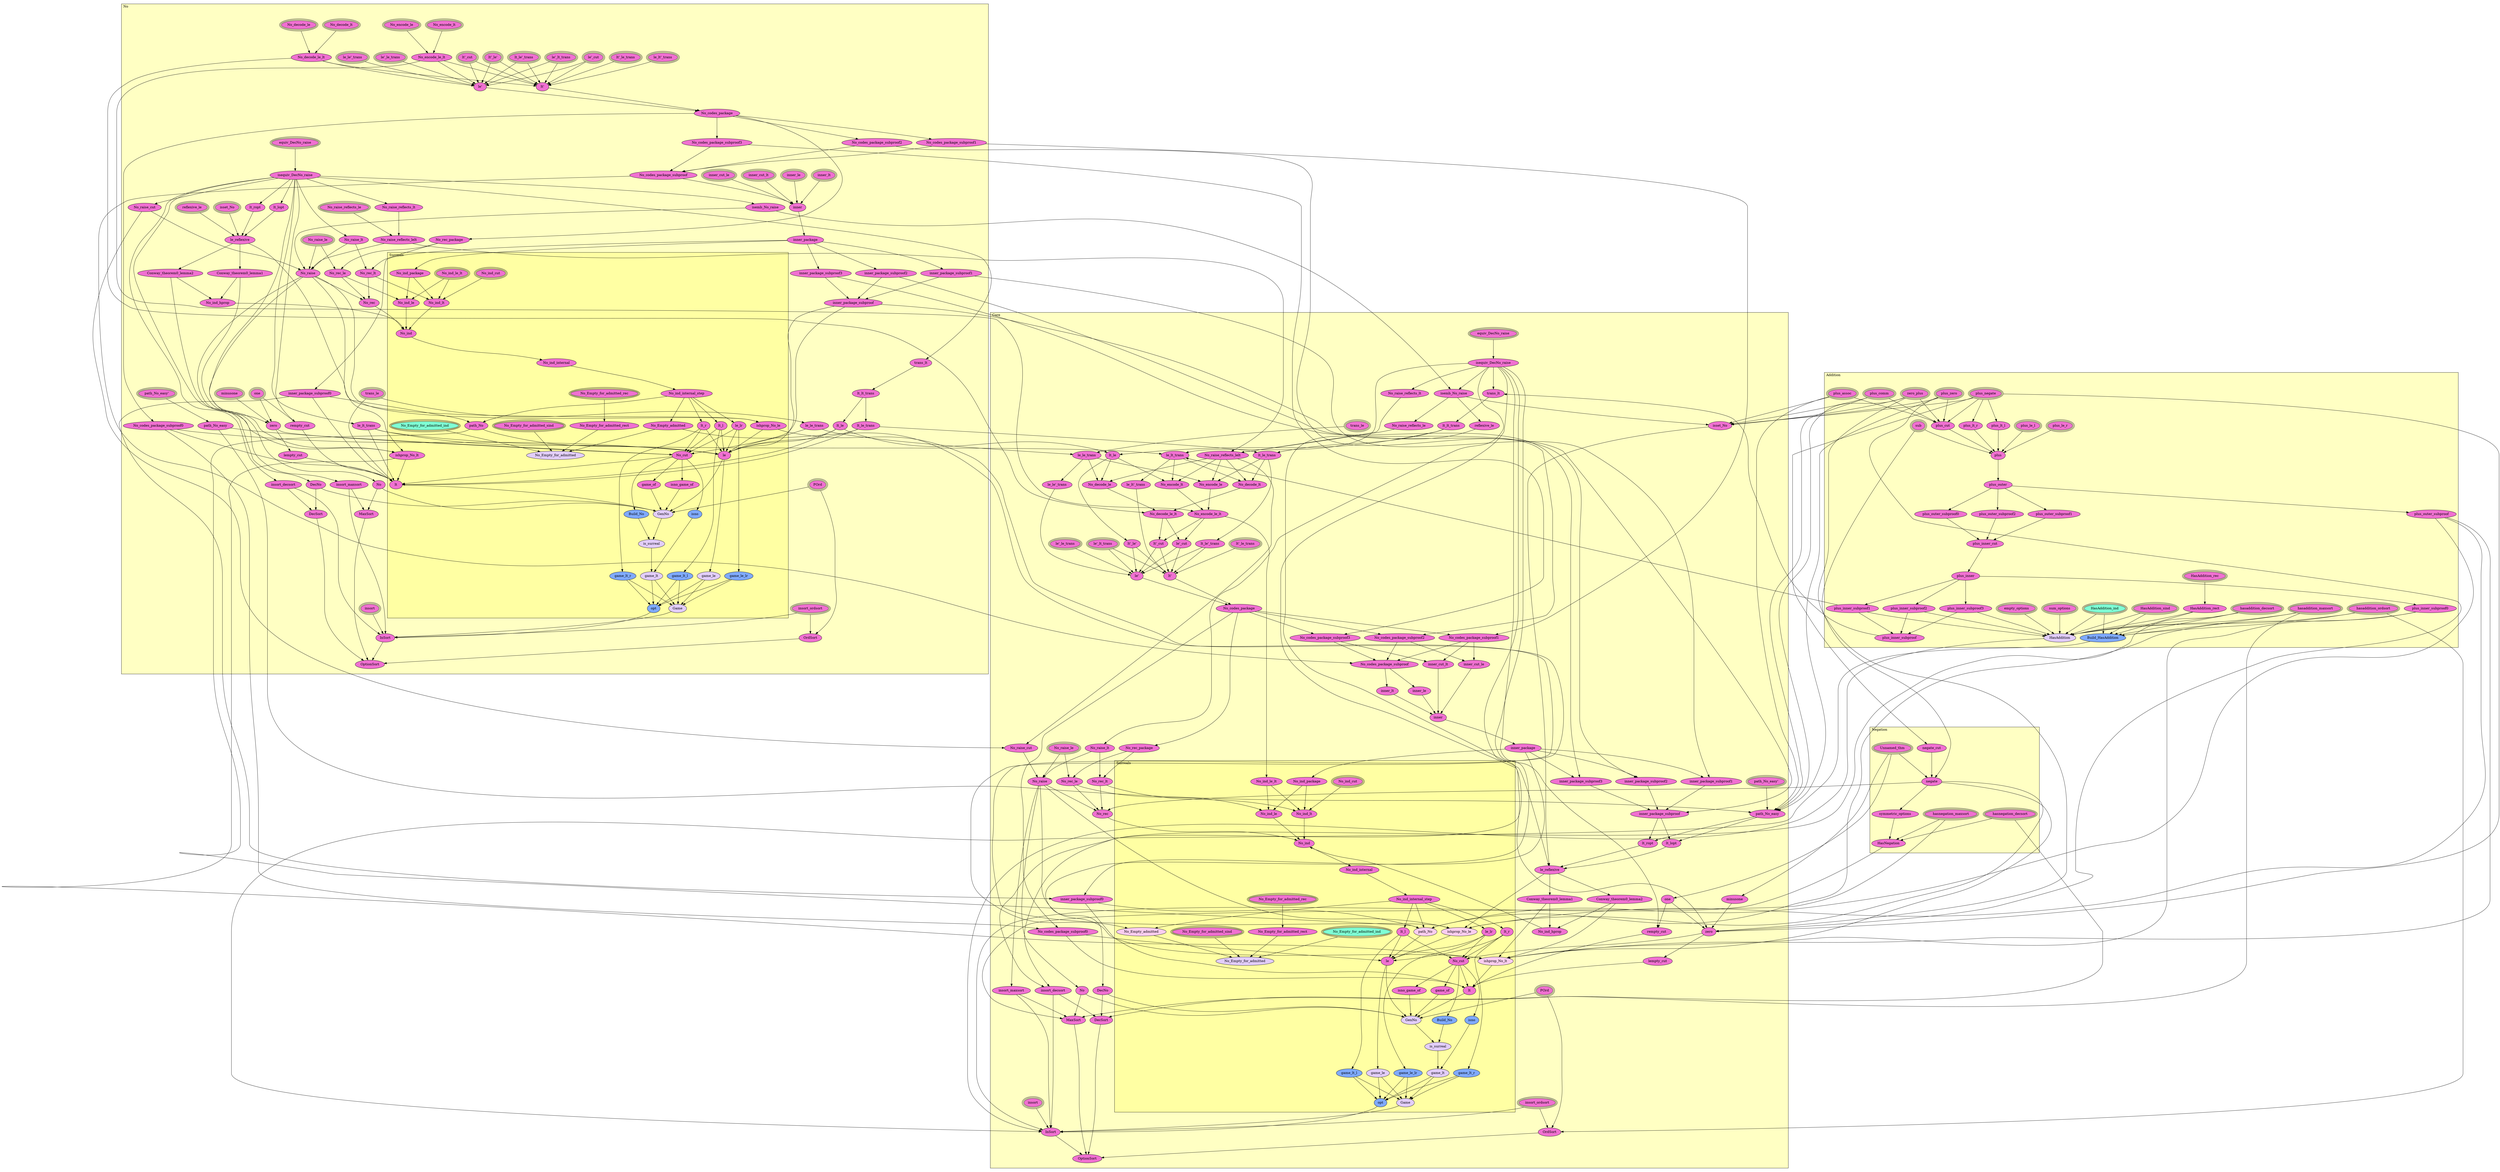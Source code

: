 digraph HoTT_Spaces_No {
  graph [ratio=0.5]
  node [style=filled]
Addition_plus_outer [label="plus_outer", URL=<Addition.html#plus_outer>, fillcolor="#F070D1"] ;
Addition_plus_outer_subproof2 [label="plus_outer_subproof2", URL=<Addition.html#plus_outer_subproof2>, fillcolor="#F070D1"] ;
No_Surreals_No_ind_cut [label="No_ind_cut", URL=<No.html#Surreals.No_ind_cut>, peripheries=3, fillcolor="#F070D1"] ;
Addition_plus_outer_subproof1 [label="plus_outer_subproof1", URL=<Addition.html#plus_outer_subproof1>, fillcolor="#F070D1"] ;
No_Surreals_No_ind_le_lt [label="No_ind_le_lt", URL=<No.html#Surreals.No_ind_le_lt>, peripheries=3, fillcolor="#F070D1"] ;
Addition_plus_outer_subproof0 [label="plus_outer_subproof0", URL=<Addition.html#plus_outer_subproof0>, fillcolor="#F070D1"] ;
No_Surreals_No_ind_package [label="No_ind_package", URL=<No.html#Surreals.No_ind_package>, fillcolor="#F070D1"] ;
Addition_plus_outer_subproof [label="plus_outer_subproof", URL=<Addition.html#plus_outer_subproof>, fillcolor="#F070D1"] ;
No_Surreals_No_ind_lt [label="No_ind_lt", URL=<No.html#Surreals.No_ind_lt>, fillcolor="#F070D1"] ;
Addition_plus_inner_cut [label="plus_inner_cut", URL=<Addition.html#plus_inner_cut>, fillcolor="#F070D1"] ;
No_Surreals_No_ind_le [label="No_ind_le", URL=<No.html#Surreals.No_ind_le>, fillcolor="#F070D1"] ;
Addition_plus_inner [label="plus_inner", URL=<Addition.html#plus_inner>, fillcolor="#F070D1"] ;
No_Surreals_No_ind [label="No_ind", URL=<No.html#Surreals.No_ind>, fillcolor="#F070D1"] ;
Addition_plus_inner_subproof3 [label="plus_inner_subproof3", URL=<Addition.html#plus_inner_subproof3>, fillcolor="#F070D1"] ;
No_Surreals_No_ind_internal [label="No_ind_internal", URL=<No.html#Surreals.No_ind_internal>, fillcolor="#F070D1"] ;
Addition_plus_inner_subproof2 [label="plus_inner_subproof2", URL=<Addition.html#plus_inner_subproof2>, fillcolor="#F070D1"] ;
No_Surreals_No_ind_internal_step [label="No_ind_internal_step", URL=<No.html#Surreals.No_ind_internal_step>, fillcolor="#F070D1"] ;
Addition_plus_inner_subproof1 [label="plus_inner_subproof1", URL=<Addition.html#plus_inner_subproof1>, fillcolor="#F070D1"] ;
No_Surreals_No_Empty_admitted [label="No_Empty_admitted", URL=<No.html#Surreals.No_Empty_admitted>, fillcolor="#F070D1"] ;
Addition_plus_inner_subproof0 [label="plus_inner_subproof0", URL=<Addition.html#plus_inner_subproof0>, fillcolor="#F070D1"] ;
No_Surreals_No_Empty_for_admitted_sind [label="No_Empty_for_admitted_sind", URL=<No.html#Surreals.No_Empty_for_admitted_sind>, peripheries=3, fillcolor="#F070D1"] ;
Addition_plus_inner_subproof [label="plus_inner_subproof", URL=<Addition.html#plus_inner_subproof>, fillcolor="#F070D1"] ;
No_Surreals_No_Empty_for_admitted_rec [label="No_Empty_for_admitted_rec", URL=<No.html#Surreals.No_Empty_for_admitted_rec>, peripheries=3, fillcolor="#F070D1"] ;
Addition_hasaddition_decsort [label="hasaddition_decsort", URL=<Addition.html#hasaddition_decsort>, peripheries=3, fillcolor="#F070D1"] ;
No_Surreals_No_Empty_for_admitted_ind [label="No_Empty_for_admitted_ind", URL=<No.html#Surreals.No_Empty_for_admitted_ind>, peripheries=3, fillcolor="#7FFFD4"] ;
Addition_hasaddition_ordsort [label="hasaddition_ordsort", URL=<Addition.html#hasaddition_ordsort>, peripheries=3, fillcolor="#F070D1"] ;
No_Surreals_No_Empty_for_admitted_rect [label="No_Empty_for_admitted_rect", URL=<No.html#Surreals.No_Empty_for_admitted_rect>, fillcolor="#F070D1"] ;
No_Surreals_No_Empty_for_admitted [label="No_Empty_for_admitted", URL=<No.html#Surreals.No_Empty_for_admitted>, fillcolor="#E2CDFA"] ;
Addition_hasaddition_maxsort [label="hasaddition_maxsort", URL=<Addition.html#hasaddition_maxsort>, peripheries=3, fillcolor="#F070D1"] ;
Addition_sum_options [label="sum_options", URL=<Addition.html#sum_options>, peripheries=3, fillcolor="#F070D1"] ;
No_Surreals_ishprop_No_lt [label="ishprop_No_lt", URL=<No.html#Surreals.ishprop_No_lt>, fillcolor="#F070D1"] ;
No_Surreals_ishprop_No_le [label="ishprop_No_le", URL=<No.html#Surreals.ishprop_No_le>, fillcolor="#F070D1"] ;
Addition_empty_options [label="empty_options", URL=<Addition.html#empty_options>, peripheries=3, fillcolor="#F070D1"] ;
No_Surreals_lt_r [label="lt_r", URL=<No.html#Surreals.lt_r>, fillcolor="#F070D1"] ;
Addition_HasAddition_sind [label="HasAddition_sind", URL=<Addition.html#HasAddition_sind>, peripheries=3, fillcolor="#F070D1"] ;
No_Surreals_lt_l [label="lt_l", URL=<No.html#Surreals.lt_l>, fillcolor="#F070D1"] ;
Addition_HasAddition_rec [label="HasAddition_rec", URL=<Addition.html#HasAddition_rec>, peripheries=3, fillcolor="#F070D1"] ;
No_Surreals_le_lr [label="le_lr", URL=<No.html#Surreals.le_lr>, fillcolor="#F070D1"] ;
Addition_HasAddition_ind [label="HasAddition_ind", URL=<Addition.html#HasAddition_ind>, peripheries=3, fillcolor="#7FFFD4"] ;
No_Surreals_path_No [label="path_No", URL=<No.html#Surreals.path_No>, fillcolor="#F070D1"] ;
Addition_HasAddition_rect [label="HasAddition_rect", URL=<Addition.html#HasAddition_rect>, fillcolor="#F070D1"] ;
Addition_Build_HasAddition [label="Build_HasAddition", URL=<Addition.html#Build_HasAddition>, fillcolor="#7FAAFF"] ;
No_Surreals_No_cut [label="No_cut", URL=<No.html#Surreals.No_cut>, fillcolor="#F070D1"] ;
Addition_HasAddition [label="HasAddition", URL=<Addition.html#HasAddition>, fillcolor="#E2CDFA"] ;
No_Surreals_le [label="le", URL=<No.html#Surreals.le>, fillcolor="#F070D1"] ;
No_Surreals_lt [label="lt", URL=<No.html#Surreals.lt>, fillcolor="#F070D1"] ;
No_Surreals_isno_game_of [label="isno_game_of", URL=<No.html#Surreals.isno_game_of>, fillcolor="#F070D1"] ;
No_Surreals_game_of [label="game_of", URL=<No.html#Surreals.game_of>, fillcolor="#F070D1"] ;
No_Surreals_Build_No [label="Build_No", URL=<No.html#Surreals.Build_No>, fillcolor="#7FAAFF"] ;
No_Surreals_GenNo [label="GenNo", URL=<No.html#Surreals.GenNo>, fillcolor="#E2CDFA"] ;
No_Surreals_isno [label="isno", URL=<No.html#Surreals.isno>, fillcolor="#7FAAFF"] ;
No_Surreals_is_surreal [label="is_surreal", URL=<No.html#Surreals.is_surreal>, fillcolor="#E2CDFA"] ;
No_Surreals_game_lt_r [label="game_lt_r", URL=<No.html#Surreals.game_lt_r>, fillcolor="#7FAAFF"] ;
No_Surreals_game_lt_l [label="game_lt_l", URL=<No.html#Surreals.game_lt_l>, fillcolor="#7FAAFF"] ;
No_Surreals_game_lt [label="game_lt", URL=<No.html#Surreals.game_lt>, fillcolor="#E2CDFA"] ;
No_Surreals_game_le_lr [label="game_le_lr", URL=<No.html#Surreals.game_le_lr>, fillcolor="#7FAAFF"] ;
No_Surreals_game_le [label="game_le", URL=<No.html#Surreals.game_le>, fillcolor="#E2CDFA"] ;
No_Surreals_opt [label="opt", URL=<No.html#Surreals.opt>, fillcolor="#7FAAFF"] ;
No_Surreals_Game [label="Game", URL=<No.html#Surreals.Game>, fillcolor="#E2CDFA"] ;
Core_Surreals_No_ind_cut [label="No_ind_cut", URL=<Core.html#Surreals.No_ind_cut>, peripheries=3, fillcolor="#F070D1"] ;
Core_Surreals_No_ind_le_lt [label="No_ind_le_lt", URL=<Core.html#Surreals.No_ind_le_lt>, fillcolor="#F070D1"] ;
Core_Surreals_No_ind_package [label="No_ind_package", URL=<Core.html#Surreals.No_ind_package>, fillcolor="#F070D1"] ;
Core_Surreals_No_ind_lt [label="No_ind_lt", URL=<Core.html#Surreals.No_ind_lt>, fillcolor="#F070D1"] ;
Core_Surreals_No_ind_le [label="No_ind_le", URL=<Core.html#Surreals.No_ind_le>, fillcolor="#F070D1"] ;
Core_Surreals_No_ind [label="No_ind", URL=<Core.html#Surreals.No_ind>, fillcolor="#F070D1"] ;
Core_Surreals_No_ind_internal [label="No_ind_internal", URL=<Core.html#Surreals.No_ind_internal>, fillcolor="#F070D1"] ;
Core_Surreals_No_ind_internal_step [label="No_ind_internal_step", URL=<Core.html#Surreals.No_ind_internal_step>, fillcolor="#F070D1"] ;
Core_Surreals_No_Empty_admitted [label="No_Empty_admitted", URL=<Core.html#Surreals.No_Empty_admitted>, fillcolor="#FACDEF"] ;
Core_Surreals_No_Empty_for_admitted_sind [label="No_Empty_for_admitted_sind", URL=<Core.html#Surreals.No_Empty_for_admitted_sind>, peripheries=3, fillcolor="#F070D1"] ;
Core_Surreals_No_Empty_for_admitted_rec [label="No_Empty_for_admitted_rec", URL=<Core.html#Surreals.No_Empty_for_admitted_rec>, peripheries=3, fillcolor="#F070D1"] ;
Core_Surreals_No_Empty_for_admitted_ind [label="No_Empty_for_admitted_ind", URL=<Core.html#Surreals.No_Empty_for_admitted_ind>, peripheries=3, fillcolor="#7FFFD4"] ;
Core_Surreals_No_Empty_for_admitted_rect [label="No_Empty_for_admitted_rect", URL=<Core.html#Surreals.No_Empty_for_admitted_rect>, fillcolor="#F070D1"] ;
Core_Surreals_No_Empty_for_admitted [label="No_Empty_for_admitted", URL=<Core.html#Surreals.No_Empty_for_admitted>, fillcolor="#E2CDFA"] ;
Core_Surreals_ishprop_No_lt [label="ishprop_No_lt", URL=<Core.html#Surreals.ishprop_No_lt>, fillcolor="#FACDEF"] ;
Core_Surreals_ishprop_No_le [label="ishprop_No_le", URL=<Core.html#Surreals.ishprop_No_le>, fillcolor="#FACDEF"] ;
Core_Surreals_lt_r [label="lt_r", URL=<Core.html#Surreals.lt_r>, fillcolor="#F070D1"] ;
Core_Surreals_lt_l [label="lt_l", URL=<Core.html#Surreals.lt_l>, fillcolor="#F070D1"] ;
Core_Surreals_le_lr [label="le_lr", URL=<Core.html#Surreals.le_lr>, fillcolor="#F070D1"] ;
Core_Surreals_path_No [label="path_No", URL=<Core.html#Surreals.path_No>, fillcolor="#FACDEF"] ;
Core_Surreals_No_cut [label="No_cut", URL=<Core.html#Surreals.No_cut>, fillcolor="#F070D1"] ;
Core_Surreals_le [label="le", URL=<Core.html#Surreals.le>, fillcolor="#F070D1"] ;
Core_Surreals_lt [label="lt", URL=<Core.html#Surreals.lt>, fillcolor="#F070D1"] ;
Core_Surreals_isno_game_of [label="isno_game_of", URL=<Core.html#Surreals.isno_game_of>, fillcolor="#F070D1"] ;
Core_Surreals_game_of [label="game_of", URL=<Core.html#Surreals.game_of>, fillcolor="#F070D1"] ;
Core_Surreals_Build_No [label="Build_No", URL=<Core.html#Surreals.Build_No>, fillcolor="#7FAAFF"] ;
Core_Surreals_GenNo [label="GenNo", URL=<Core.html#Surreals.GenNo>, fillcolor="#E2CDFA"] ;
Core_Surreals_isno [label="isno", URL=<Core.html#Surreals.isno>, fillcolor="#7FAAFF"] ;
Core_Surreals_is_surreal [label="is_surreal", URL=<Core.html#Surreals.is_surreal>, fillcolor="#E2CDFA"] ;
Core_Surreals_game_lt_r [label="game_lt_r", URL=<Core.html#Surreals.game_lt_r>, fillcolor="#7FAAFF"] ;
Core_Surreals_game_lt_l [label="game_lt_l", URL=<Core.html#Surreals.game_lt_l>, fillcolor="#7FAAFF"] ;
Core_Surreals_game_lt [label="game_lt", URL=<Core.html#Surreals.game_lt>, fillcolor="#E2CDFA"] ;
Core_Surreals_game_le_lr [label="game_le_lr", URL=<Core.html#Surreals.game_le_lr>, fillcolor="#7FAAFF"] ;
Core_Surreals_game_le [label="game_le", URL=<Core.html#Surreals.game_le>, fillcolor="#E2CDFA"] ;
Core_Surreals_opt [label="opt", URL=<Core.html#Surreals.opt>, fillcolor="#7FAAFF"] ;
Core_Surreals_Game [label="Game", URL=<Core.html#Surreals.Game>, fillcolor="#E2CDFA"] ;
No_equiv_DecNo_raise [label="equiv_DecNo_raise", URL=<No.html#equiv_DecNo_raise>, peripheries=3, fillcolor="#F070D1"] ;
No_isequiv_DecNo_raise [label="isequiv_DecNo_raise", URL=<No.html#isequiv_DecNo_raise>, fillcolor="#F070D1"] ;
No_insort_decsort [label="insort_decsort", URL=<No.html#insort_decsort>, fillcolor="#F070D1"] ;
No_DecNo [label="DecNo", URL=<No.html#DecNo>, fillcolor="#F070D1"] ;
No_DecSort [label="DecSort", URL=<No.html#DecSort>, fillcolor="#F070D1"] ;
No_insort_ordsort [label="insort_ordsort", URL=<No.html#insort_ordsort>, peripheries=3, fillcolor="#F070D1"] ;
No_POrd [label="POrd", URL=<No.html#POrd>, peripheries=3, fillcolor="#F070D1"] ;
No_OrdSort [label="OrdSort", URL=<No.html#OrdSort>, fillcolor="#F070D1"] ;
No_isemb_No_raise [label="isemb_No_raise", URL=<No.html#isemb_No_raise>, fillcolor="#F070D1"] ;
No_No_raise_reflects_lt [label="No_raise_reflects_lt", URL=<No.html#No_raise_reflects_lt>, fillcolor="#F070D1"] ;
No_No_raise_reflects_le [label="No_raise_reflects_le", URL=<No.html#No_raise_reflects_le>, peripheries=3, fillcolor="#F070D1"] ;
No_No_raise_reflects_lelt [label="No_raise_reflects_lelt", URL=<No.html#No_raise_reflects_lelt>, fillcolor="#F070D1"] ;
No_No_raise_lt [label="No_raise_lt", URL=<No.html#No_raise_lt>, fillcolor="#F070D1"] ;
No_No_raise_le [label="No_raise_le", URL=<No.html#No_raise_le>, peripheries=3, fillcolor="#F070D1"] ;
No_No_raise_cut [label="No_raise_cut", URL=<No.html#No_raise_cut>, fillcolor="#F070D1"] ;
No_No_raise [label="No_raise", URL=<No.html#No_raise>, fillcolor="#F070D1"] ;
No_insort_maxsort [label="insort_maxsort", URL=<No.html#insort_maxsort>, fillcolor="#F070D1"] ;
No_No [label="No", URL=<No.html#No>, fillcolor="#F070D1"] ;
No_MaxSort [label="MaxSort", URL=<No.html#MaxSort>, fillcolor="#F070D1"] ;
No_trans_lt [label="trans_lt", URL=<No.html#trans_lt>, fillcolor="#F070D1"] ;
No_lt_lt_trans [label="lt_lt_trans", URL=<No.html#lt_lt_trans>, fillcolor="#F070D1"] ;
No_lt_le_trans [label="lt_le_trans", URL=<No.html#lt_le_trans>, fillcolor="#F070D1"] ;
No_le_lt_trans [label="le_lt_trans", URL=<No.html#le_lt_trans>, fillcolor="#F070D1"] ;
No_trans_le [label="trans_le", URL=<No.html#trans_le>, peripheries=3, fillcolor="#F070D1"] ;
No_le_le_trans [label="le_le_trans", URL=<No.html#le_le_trans>, fillcolor="#F070D1"] ;
No_lt_le [label="lt_le", URL=<No.html#lt_le>, fillcolor="#F070D1"] ;
No_No_decode_lt [label="No_decode_lt", URL=<No.html#No_decode_lt>, peripheries=3, fillcolor="#F070D1"] ;
No_No_decode_le [label="No_decode_le", URL=<No.html#No_decode_le>, peripheries=3, fillcolor="#F070D1"] ;
No_No_encode_lt [label="No_encode_lt", URL=<No.html#No_encode_lt>, peripheries=3, fillcolor="#F070D1"] ;
No_No_encode_le [label="No_encode_le", URL=<No.html#No_encode_le>, peripheries=3, fillcolor="#F070D1"] ;
No_No_decode_le_lt [label="No_decode_le_lt", URL=<No.html#No_decode_le_lt>, fillcolor="#F070D1"] ;
No_No_encode_le_lt [label="No_encode_le_lt", URL=<No.html#No_encode_le_lt>, fillcolor="#F070D1"] ;
No_lt__cut [label="lt'_cut", URL=<No.html#lt'_cut>, peripheries=3, fillcolor="#F070D1"] ;
No_le__cut [label="le'_cut", URL=<No.html#le'_cut>, peripheries=3, fillcolor="#F070D1"] ;
No_lt__le_trans [label="lt'_le_trans", URL=<No.html#lt'_le_trans>, peripheries=3, fillcolor="#F070D1"] ;
No_le__lt_trans [label="le'_lt_trans", URL=<No.html#le'_lt_trans>, peripheries=3, fillcolor="#F070D1"] ;
No_le__le_trans [label="le'_le_trans", URL=<No.html#le'_le_trans>, peripheries=3, fillcolor="#F070D1"] ;
No_lt_le__trans [label="lt_le'_trans", URL=<No.html#lt_le'_trans>, peripheries=3, fillcolor="#F070D1"] ;
No_le_lt__trans [label="le_lt'_trans", URL=<No.html#le_lt'_trans>, peripheries=3, fillcolor="#F070D1"] ;
No_le_le__trans [label="le_le'_trans", URL=<No.html#le_le'_trans>, peripheries=3, fillcolor="#F070D1"] ;
No_lt__le_ [label="lt'_le'", URL=<No.html#lt'_le'>, peripheries=3, fillcolor="#F070D1"] ;
No_lt_ [label="lt'", URL=<No.html#lt'>, fillcolor="#F070D1"] ;
No_le_ [label="le'", URL=<No.html#le'>, fillcolor="#F070D1"] ;
No_No_codes_package [label="No_codes_package", URL=<No.html#No_codes_package>, fillcolor="#F070D1"] ;
No_No_codes_package_subproof3 [label="No_codes_package_subproof3", URL=<No.html#No_codes_package_subproof3>, fillcolor="#F070D1"] ;
No_No_codes_package_subproof2 [label="No_codes_package_subproof2", URL=<No.html#No_codes_package_subproof2>, fillcolor="#F070D1"] ;
No_No_codes_package_subproof1 [label="No_codes_package_subproof1", URL=<No.html#No_codes_package_subproof1>, fillcolor="#F070D1"] ;
No_No_codes_package_subproof0 [label="No_codes_package_subproof0", URL=<No.html#No_codes_package_subproof0>, fillcolor="#F070D1"] ;
No_No_codes_package_subproof [label="No_codes_package_subproof", URL=<No.html#No_codes_package_subproof>, fillcolor="#F070D1"] ;
No_inner_lt [label="inner_lt", URL=<No.html#inner_lt>, peripheries=3, fillcolor="#F070D1"] ;
No_inner_le [label="inner_le", URL=<No.html#inner_le>, peripheries=3, fillcolor="#F070D1"] ;
No_inner_cut_lt [label="inner_cut_lt", URL=<No.html#inner_cut_lt>, peripheries=3, fillcolor="#F070D1"] ;
No_inner_cut_le [label="inner_cut_le", URL=<No.html#inner_cut_le>, peripheries=3, fillcolor="#F070D1"] ;
No_inner [label="inner", URL=<No.html#inner>, fillcolor="#F070D1"] ;
No_inner_package [label="inner_package", URL=<No.html#inner_package>, fillcolor="#F070D1"] ;
No_inner_package_subproof3 [label="inner_package_subproof3", URL=<No.html#inner_package_subproof3>, fillcolor="#F070D1"] ;
No_inner_package_subproof2 [label="inner_package_subproof2", URL=<No.html#inner_package_subproof2>, fillcolor="#F070D1"] ;
No_inner_package_subproof1 [label="inner_package_subproof1", URL=<No.html#inner_package_subproof1>, fillcolor="#F070D1"] ;
No_inner_package_subproof0 [label="inner_package_subproof0", URL=<No.html#inner_package_subproof0>, fillcolor="#F070D1"] ;
No_inner_package_subproof [label="inner_package_subproof", URL=<No.html#inner_package_subproof>, fillcolor="#F070D1"] ;
No_path_No_easy_ [label="path_No_easy'", URL=<No.html#path_No_easy'>, peripheries=3, fillcolor="#F070D1"] ;
No_path_No_easy [label="path_No_easy", URL=<No.html#path_No_easy>, fillcolor="#F070D1"] ;
No_isset_No [label="isset_No", URL=<No.html#isset_No>, peripheries=3, fillcolor="#F070D1"] ;
No_lt_ropt [label="lt_ropt", URL=<No.html#lt_ropt>, fillcolor="#F070D1"] ;
No_lt_lopt [label="lt_lopt", URL=<No.html#lt_lopt>, fillcolor="#F070D1"] ;
No_reflexive_le [label="reflexive_le", URL=<No.html#reflexive_le>, peripheries=3, fillcolor="#F070D1"] ;
No_le_reflexive [label="le_reflexive", URL=<No.html#le_reflexive>, fillcolor="#F070D1"] ;
No_Conway_theorem0_lemma2 [label="Conway_theorem0_lemma2", URL=<No.html#Conway_theorem0_lemma2>, fillcolor="#F070D1"] ;
No_Conway_theorem0_lemma1 [label="Conway_theorem0_lemma1", URL=<No.html#Conway_theorem0_lemma1>, fillcolor="#F070D1"] ;
No_No_rec_package [label="No_rec_package", URL=<No.html#No_rec_package>, fillcolor="#F070D1"] ;
No_No_rec_lt [label="No_rec_lt", URL=<No.html#No_rec_lt>, fillcolor="#F070D1"] ;
No_No_rec_le [label="No_rec_le", URL=<No.html#No_rec_le>, fillcolor="#F070D1"] ;
No_No_rec [label="No_rec", URL=<No.html#No_rec>, fillcolor="#F070D1"] ;
No_No_ind_hprop [label="No_ind_hprop", URL=<No.html#No_ind_hprop>, fillcolor="#F070D1"] ;
No_minusone [label="minusone", URL=<No.html#minusone>, peripheries=3, fillcolor="#F070D1"] ;
No_one [label="one", URL=<No.html#one>, peripheries=3, fillcolor="#F070D1"] ;
No_zero [label="zero", URL=<No.html#zero>, fillcolor="#F070D1"] ;
No_lempty_cut [label="lempty_cut", URL=<No.html#lempty_cut>, fillcolor="#F070D1"] ;
No_rempty_cut [label="rempty_cut", URL=<No.html#rempty_cut>, fillcolor="#F070D1"] ;
No_insort [label="insort", URL=<No.html#insort>, peripheries=3, fillcolor="#F070D1"] ;
No_InSort [label="InSort", URL=<No.html#InSort>, fillcolor="#F070D1"] ;
No_OptionSort [label="OptionSort", URL=<No.html#OptionSort>, fillcolor="#F070D1"] ;
Negation_negate_cut [label="negate_cut", URL=<Negation.html#negate_cut>, fillcolor="#F070D1"] ;
Negation_Unnamed_thm [label="Unnamed_thm", URL=<Negation.html#Unnamed_thm>, peripheries=3, fillcolor="#F070D1"] ;
Negation_negate [label="negate", URL=<Negation.html#negate>, fillcolor="#F070D1"] ;
Negation_hasnegation_decsort [label="hasnegation_decsort", URL=<Negation.html#hasnegation_decsort>, peripheries=3, fillcolor="#F070D1"] ;
Negation_hasnegation_maxsort [label="hasnegation_maxsort", URL=<Negation.html#hasnegation_maxsort>, peripheries=3, fillcolor="#F070D1"] ;
Negation_symmetric_options [label="symmetric_options", URL=<Negation.html#symmetric_options>, fillcolor="#F070D1"] ;
Negation_HasNegation [label="HasNegation", URL=<Negation.html#HasNegation>, fillcolor="#F070D1"] ;
Core_equiv_DecNo_raise [label="equiv_DecNo_raise", URL=<Core.html#equiv_DecNo_raise>, peripheries=3, fillcolor="#F070D1"] ;
Core_isequiv_DecNo_raise [label="isequiv_DecNo_raise", URL=<Core.html#isequiv_DecNo_raise>, fillcolor="#F070D1"] ;
Core_insort_decsort [label="insort_decsort", URL=<Core.html#insort_decsort>, fillcolor="#F070D1"] ;
Core_DecNo [label="DecNo", URL=<Core.html#DecNo>, fillcolor="#F070D1"] ;
Core_DecSort [label="DecSort", URL=<Core.html#DecSort>, fillcolor="#F070D1"] ;
Core_insort_ordsort [label="insort_ordsort", URL=<Core.html#insort_ordsort>, peripheries=3, fillcolor="#F070D1"] ;
Core_POrd [label="POrd", URL=<Core.html#POrd>, peripheries=3, fillcolor="#F070D1"] ;
Core_OrdSort [label="OrdSort", URL=<Core.html#OrdSort>, fillcolor="#F070D1"] ;
Core_isemb_No_raise [label="isemb_No_raise", URL=<Core.html#isemb_No_raise>, fillcolor="#F070D1"] ;
Core_No_raise_reflects_lt [label="No_raise_reflects_lt", URL=<Core.html#No_raise_reflects_lt>, fillcolor="#F070D1"] ;
Core_No_raise_reflects_le [label="No_raise_reflects_le", URL=<Core.html#No_raise_reflects_le>, fillcolor="#F070D1"] ;
Core_No_raise_reflects_lelt [label="No_raise_reflects_lelt", URL=<Core.html#No_raise_reflects_lelt>, fillcolor="#F070D1"] ;
Core_No_raise_lt [label="No_raise_lt", URL=<Core.html#No_raise_lt>, fillcolor="#F070D1"] ;
Core_No_raise_le [label="No_raise_le", URL=<Core.html#No_raise_le>, peripheries=3, fillcolor="#F070D1"] ;
Core_No_raise_cut [label="No_raise_cut", URL=<Core.html#No_raise_cut>, fillcolor="#F070D1"] ;
Core_No_raise [label="No_raise", URL=<Core.html#No_raise>, fillcolor="#F070D1"] ;
Core_insort_maxsort [label="insort_maxsort", URL=<Core.html#insort_maxsort>, fillcolor="#F070D1"] ;
Core_No [label="No", URL=<Core.html#No>, fillcolor="#F070D1"] ;
Core_MaxSort [label="MaxSort", URL=<Core.html#MaxSort>, fillcolor="#F070D1"] ;
Core_trans_lt [label="trans_lt", URL=<Core.html#trans_lt>, fillcolor="#F070D1"] ;
Core_lt_lt_trans [label="lt_lt_trans", URL=<Core.html#lt_lt_trans>, fillcolor="#F070D1"] ;
Core_lt_le_trans [label="lt_le_trans", URL=<Core.html#lt_le_trans>, fillcolor="#F070D1"] ;
Core_le_lt_trans [label="le_lt_trans", URL=<Core.html#le_lt_trans>, fillcolor="#F070D1"] ;
Core_trans_le [label="trans_le", URL=<Core.html#trans_le>, peripheries=3, fillcolor="#F070D1"] ;
Core_le_le_trans [label="le_le_trans", URL=<Core.html#le_le_trans>, fillcolor="#F070D1"] ;
Core_lt_le [label="lt_le", URL=<Core.html#lt_le>, fillcolor="#F070D1"] ;
Core_No_decode_lt [label="No_decode_lt", URL=<Core.html#No_decode_lt>, fillcolor="#F070D1"] ;
Core_No_decode_le [label="No_decode_le", URL=<Core.html#No_decode_le>, fillcolor="#F070D1"] ;
Core_No_encode_lt [label="No_encode_lt", URL=<Core.html#No_encode_lt>, fillcolor="#F070D1"] ;
Core_No_encode_le [label="No_encode_le", URL=<Core.html#No_encode_le>, fillcolor="#F070D1"] ;
Core_No_decode_le_lt [label="No_decode_le_lt", URL=<Core.html#No_decode_le_lt>, fillcolor="#F070D1"] ;
Core_No_encode_le_lt [label="No_encode_le_lt", URL=<Core.html#No_encode_le_lt>, fillcolor="#F070D1"] ;
Core_lt__cut [label="lt'_cut", URL=<Core.html#lt'_cut>, fillcolor="#F070D1"] ;
Core_le__cut [label="le'_cut", URL=<Core.html#le'_cut>, fillcolor="#F070D1"] ;
Core_lt__le_trans [label="lt'_le_trans", URL=<Core.html#lt'_le_trans>, peripheries=3, fillcolor="#F070D1"] ;
Core_le__lt_trans [label="le'_lt_trans", URL=<Core.html#le'_lt_trans>, peripheries=3, fillcolor="#F070D1"] ;
Core_le__le_trans [label="le'_le_trans", URL=<Core.html#le'_le_trans>, peripheries=3, fillcolor="#F070D1"] ;
Core_lt_le__trans [label="lt_le'_trans", URL=<Core.html#lt_le'_trans>, fillcolor="#F070D1"] ;
Core_le_lt__trans [label="le_lt'_trans", URL=<Core.html#le_lt'_trans>, fillcolor="#F070D1"] ;
Core_le_le__trans [label="le_le'_trans", URL=<Core.html#le_le'_trans>, fillcolor="#F070D1"] ;
Core_lt__le_ [label="lt'_le'", URL=<Core.html#lt'_le'>, fillcolor="#F070D1"] ;
Core_lt_ [label="lt'", URL=<Core.html#lt'>, fillcolor="#F070D1"] ;
Core_le_ [label="le'", URL=<Core.html#le'>, fillcolor="#F070D1"] ;
Core_No_codes_package [label="No_codes_package", URL=<Core.html#No_codes_package>, fillcolor="#F070D1"] ;
Core_No_codes_package_subproof3 [label="No_codes_package_subproof3", URL=<Core.html#No_codes_package_subproof3>, fillcolor="#F070D1"] ;
Core_No_codes_package_subproof2 [label="No_codes_package_subproof2", URL=<Core.html#No_codes_package_subproof2>, fillcolor="#F070D1"] ;
Core_No_codes_package_subproof1 [label="No_codes_package_subproof1", URL=<Core.html#No_codes_package_subproof1>, fillcolor="#F070D1"] ;
Core_No_codes_package_subproof0 [label="No_codes_package_subproof0", URL=<Core.html#No_codes_package_subproof0>, fillcolor="#F070D1"] ;
Core_No_codes_package_subproof [label="No_codes_package_subproof", URL=<Core.html#No_codes_package_subproof>, fillcolor="#F070D1"] ;
Core_inner_lt [label="inner_lt", URL=<Core.html#inner_lt>, fillcolor="#F070D1"] ;
Core_inner_le [label="inner_le", URL=<Core.html#inner_le>, fillcolor="#F070D1"] ;
Core_inner_cut_lt [label="inner_cut_lt", URL=<Core.html#inner_cut_lt>, fillcolor="#F070D1"] ;
Core_inner_cut_le [label="inner_cut_le", URL=<Core.html#inner_cut_le>, fillcolor="#F070D1"] ;
Core_inner [label="inner", URL=<Core.html#inner>, fillcolor="#F070D1"] ;
Core_inner_package [label="inner_package", URL=<Core.html#inner_package>, fillcolor="#F070D1"] ;
Core_inner_package_subproof3 [label="inner_package_subproof3", URL=<Core.html#inner_package_subproof3>, fillcolor="#F070D1"] ;
Core_inner_package_subproof2 [label="inner_package_subproof2", URL=<Core.html#inner_package_subproof2>, fillcolor="#F070D1"] ;
Core_inner_package_subproof1 [label="inner_package_subproof1", URL=<Core.html#inner_package_subproof1>, fillcolor="#F070D1"] ;
Core_inner_package_subproof0 [label="inner_package_subproof0", URL=<Core.html#inner_package_subproof0>, fillcolor="#F070D1"] ;
Core_inner_package_subproof [label="inner_package_subproof", URL=<Core.html#inner_package_subproof>, fillcolor="#F070D1"] ;
Core_path_No_easy_ [label="path_No_easy'", URL=<Core.html#path_No_easy'>, peripheries=3, fillcolor="#F070D1"] ;
Core_path_No_easy [label="path_No_easy", URL=<Core.html#path_No_easy>, fillcolor="#F070D1"] ;
Core_isset_No [label="isset_No", URL=<Core.html#isset_No>, fillcolor="#F070D1"] ;
Core_lt_ropt [label="lt_ropt", URL=<Core.html#lt_ropt>, fillcolor="#F070D1"] ;
Core_lt_lopt [label="lt_lopt", URL=<Core.html#lt_lopt>, fillcolor="#F070D1"] ;
Core_reflexive_le [label="reflexive_le", URL=<Core.html#reflexive_le>, fillcolor="#F070D1"] ;
Core_le_reflexive [label="le_reflexive", URL=<Core.html#le_reflexive>, fillcolor="#F070D1"] ;
Core_Conway_theorem0_lemma2 [label="Conway_theorem0_lemma2", URL=<Core.html#Conway_theorem0_lemma2>, fillcolor="#F070D1"] ;
Core_Conway_theorem0_lemma1 [label="Conway_theorem0_lemma1", URL=<Core.html#Conway_theorem0_lemma1>, fillcolor="#F070D1"] ;
Core_No_rec_package [label="No_rec_package", URL=<Core.html#No_rec_package>, fillcolor="#F070D1"] ;
Core_No_rec_lt [label="No_rec_lt", URL=<Core.html#No_rec_lt>, fillcolor="#F070D1"] ;
Core_No_rec_le [label="No_rec_le", URL=<Core.html#No_rec_le>, fillcolor="#F070D1"] ;
Core_No_rec [label="No_rec", URL=<Core.html#No_rec>, fillcolor="#F070D1"] ;
Core_No_ind_hprop [label="No_ind_hprop", URL=<Core.html#No_ind_hprop>, fillcolor="#F070D1"] ;
Core_minusone [label="minusone", URL=<Core.html#minusone>, fillcolor="#F070D1"] ;
Core_one [label="one", URL=<Core.html#one>, fillcolor="#F070D1"] ;
Core_zero [label="zero", URL=<Core.html#zero>, fillcolor="#F070D1"] ;
Core_lempty_cut [label="lempty_cut", URL=<Core.html#lempty_cut>, fillcolor="#F070D1"] ;
Core_rempty_cut [label="rempty_cut", URL=<Core.html#rempty_cut>, fillcolor="#F070D1"] ;
Core_insort [label="insort", URL=<Core.html#insort>, peripheries=3, fillcolor="#F070D1"] ;
Core_InSort [label="InSort", URL=<Core.html#InSort>, fillcolor="#F070D1"] ;
Core_OptionSort [label="OptionSort", URL=<Core.html#OptionSort>, fillcolor="#F070D1"] ;
Addition_sub [label="sub", URL=<Addition.html#sub>, peripheries=3, fillcolor="#F070D1"] ;
Addition_plus_negate [label="plus_negate", URL=<Addition.html#plus_negate>, peripheries=3, fillcolor="#F070D1"] ;
Addition_zero_plus [label="zero_plus", URL=<Addition.html#zero_plus>, peripheries=3, fillcolor="#F070D1"] ;
Addition_plus_zero [label="plus_zero", URL=<Addition.html#plus_zero>, peripheries=3, fillcolor="#F070D1"] ;
Addition_plus_assoc [label="plus_assoc", URL=<Addition.html#plus_assoc>, peripheries=3, fillcolor="#F070D1"] ;
Addition_plus_comm [label="plus_comm", URL=<Addition.html#plus_comm>, peripheries=3, fillcolor="#F070D1"] ;
Addition_plus_cut [label="plus_cut", URL=<Addition.html#plus_cut>, fillcolor="#F070D1"] ;
Addition_plus_lt_r [label="plus_lt_r", URL=<Addition.html#plus_lt_r>, fillcolor="#F070D1"] ;
Addition_plus_le_r [label="plus_le_r", URL=<Addition.html#plus_le_r>, peripheries=3, fillcolor="#F070D1"] ;
Addition_plus_lt_l [label="plus_lt_l", URL=<Addition.html#plus_lt_l>, fillcolor="#F070D1"] ;
Addition_plus_le_l [label="plus_le_l", URL=<Addition.html#plus_le_l>, peripheries=3, fillcolor="#F070D1"] ;
Addition_plus [label="plus", URL=<Addition.html#plus>, fillcolor="#F070D1"] ;
  Addition_plus_outer -> Addition_plus_outer_subproof2 [] ;
  Addition_plus_outer -> Addition_plus_outer_subproof1 [] ;
  Addition_plus_outer -> Addition_plus_outer_subproof0 [] ;
  Addition_plus_outer -> Addition_plus_outer_subproof [] ;
  Addition_plus_outer_subproof2 -> Addition_plus_inner_cut [] ;
  No_Surreals_No_ind_cut -> No_Surreals_No_ind_lt [] ;
  Addition_plus_outer_subproof1 -> Addition_plus_inner_cut [] ;
  No_Surreals_No_ind_le_lt -> No_Surreals_No_ind_lt [] ;
  No_Surreals_No_ind_le_lt -> No_Surreals_No_ind_le [] ;
  Addition_plus_outer_subproof0 -> Addition_plus_inner_cut [] ;
  No_Surreals_No_ind_package -> No_Surreals_No_ind_lt [] ;
  No_Surreals_No_ind_package -> No_Surreals_No_ind_le [] ;
  Addition_plus_outer_subproof -> Core_Surreals_ishprop_No_lt [] ;
  Addition_plus_outer_subproof -> Core_Surreals_ishprop_No_le [] ;
  Addition_plus_outer_subproof -> Core_Surreals_path_No [] ;
  No_Surreals_No_ind_lt -> No_Surreals_No_ind [] ;
  Addition_plus_inner_cut -> Addition_plus_inner [] ;
  No_Surreals_No_ind_le -> No_Surreals_No_ind [] ;
  Addition_plus_inner -> Addition_plus_inner_subproof3 [] ;
  Addition_plus_inner -> Addition_plus_inner_subproof2 [] ;
  Addition_plus_inner -> Addition_plus_inner_subproof1 [] ;
  Addition_plus_inner -> Addition_plus_inner_subproof0 [] ;
  No_Surreals_No_ind -> No_Surreals_No_ind_internal [] ;
  Addition_plus_inner_subproof3 -> Addition_plus_inner_subproof [] ;
  Addition_plus_inner_subproof3 -> Addition_HasAddition [] ;
  No_Surreals_No_ind_internal -> No_Surreals_No_ind_internal_step [] ;
  Addition_plus_inner_subproof2 -> Addition_plus_inner_subproof [] ;
  Addition_plus_inner_subproof2 -> Addition_HasAddition [] ;
  No_Surreals_No_ind_internal_step -> No_Surreals_No_Empty_admitted [] ;
  No_Surreals_No_ind_internal_step -> No_Surreals_lt_r [] ;
  No_Surreals_No_ind_internal_step -> No_Surreals_lt_l [] ;
  No_Surreals_No_ind_internal_step -> No_Surreals_le_lr [] ;
  No_Surreals_No_ind_internal_step -> No_Surreals_path_No [] ;
  Addition_plus_inner_subproof1 -> Core_le_lt_trans [] ;
  Addition_plus_inner_subproof1 -> Addition_plus_inner_subproof [] ;
  Addition_plus_inner_subproof1 -> Addition_HasAddition [] ;
  No_Surreals_No_Empty_admitted -> No_Surreals_No_Empty_for_admitted [] ;
  No_Surreals_No_Empty_admitted -> Core_Surreals_No_Empty_admitted [] ;
  Addition_plus_inner_subproof0 -> Core_Surreals_ishprop_No_lt [] ;
  Addition_plus_inner_subproof0 -> Core_Surreals_path_No [] ;
  No_Surreals_No_Empty_for_admitted_sind -> No_Surreals_No_Empty_for_admitted [] ;
  Addition_plus_inner_subproof -> Core_trans_lt [] ;
  No_Surreals_No_Empty_for_admitted_rec -> No_Surreals_No_Empty_for_admitted_rect [] ;
  Addition_hasaddition_decsort -> Core_insort_decsort [] ;
  Addition_hasaddition_decsort -> Addition_Build_HasAddition [] ;
  Addition_hasaddition_decsort -> Addition_HasAddition [] ;
  No_Surreals_No_Empty_for_admitted_ind -> No_Surreals_No_Empty_for_admitted [] ;
  Addition_hasaddition_ordsort -> Core_OrdSort [] ;
  Addition_hasaddition_ordsort -> Addition_Build_HasAddition [] ;
  Addition_hasaddition_ordsort -> Addition_HasAddition [] ;
  No_Surreals_No_Empty_for_admitted_rect -> No_Surreals_No_Empty_for_admitted [] ;
  Addition_hasaddition_maxsort -> Core_MaxSort [] ;
  Addition_hasaddition_maxsort -> Addition_Build_HasAddition [] ;
  Addition_hasaddition_maxsort -> Addition_HasAddition [] ;
  Addition_sum_options -> Addition_HasAddition [] ;
  No_Surreals_ishprop_No_lt -> No_Surreals_lt [] ;
  No_Surreals_ishprop_No_lt -> Core_Surreals_ishprop_No_lt [] ;
  No_Surreals_ishprop_No_le -> No_Surreals_le [] ;
  No_Surreals_ishprop_No_le -> Core_Surreals_ishprop_No_le [] ;
  Addition_empty_options -> Addition_HasAddition [] ;
  No_Surreals_lt_r -> No_Surreals_No_cut [] ;
  No_Surreals_lt_r -> No_Surreals_le [] ;
  No_Surreals_lt_r -> No_Surreals_game_lt_r [] ;
  Addition_HasAddition_sind -> Addition_Build_HasAddition [] ;
  Addition_HasAddition_sind -> Addition_HasAddition [] ;
  No_Surreals_lt_l -> No_Surreals_No_cut [] ;
  No_Surreals_lt_l -> No_Surreals_le [] ;
  No_Surreals_lt_l -> No_Surreals_game_lt_l [] ;
  Addition_HasAddition_rec -> Addition_HasAddition_rect [] ;
  No_Surreals_le_lr -> No_Surreals_No_cut [] ;
  No_Surreals_le_lr -> No_Surreals_le [] ;
  No_Surreals_le_lr -> No_Surreals_game_le_lr [] ;
  Addition_HasAddition_ind -> Addition_Build_HasAddition [] ;
  Addition_HasAddition_ind -> Addition_HasAddition [] ;
  No_Surreals_path_No -> No_Surreals_le [] ;
  No_Surreals_path_No -> Core_Surreals_path_No [] ;
  Addition_HasAddition_rect -> Addition_Build_HasAddition [] ;
  Addition_HasAddition_rect -> Addition_HasAddition [] ;
  Addition_Build_HasAddition -> Core_InSort [] ;
  No_Surreals_No_cut -> No_Surreals_lt [] ;
  No_Surreals_No_cut -> No_Surreals_isno_game_of [] ;
  No_Surreals_No_cut -> No_Surreals_game_of [] ;
  No_Surreals_No_cut -> No_Surreals_Build_No [] ;
  No_Surreals_No_cut -> No_Surreals_isno [] ;
  Addition_HasAddition -> Core_InSort [] ;
  No_Surreals_le -> No_Surreals_GenNo [] ;
  No_Surreals_le -> No_Surreals_game_le [] ;
  No_Surreals_lt -> No_Surreals_GenNo [] ;
  No_Surreals_isno_game_of -> No_Surreals_GenNo [] ;
  No_Surreals_game_of -> No_Surreals_GenNo [] ;
  No_Surreals_Build_No -> No_Surreals_is_surreal [] ;
  No_Surreals_GenNo -> No_Surreals_is_surreal [] ;
  No_Surreals_isno -> No_Surreals_game_lt [] ;
  No_Surreals_is_surreal -> No_Surreals_game_lt [] ;
  No_Surreals_game_lt_r -> No_Surreals_opt [] ;
  No_Surreals_game_lt_r -> No_Surreals_Game [] ;
  No_Surreals_game_lt_l -> No_Surreals_opt [] ;
  No_Surreals_game_lt_l -> No_Surreals_Game [] ;
  No_Surreals_game_lt -> No_Surreals_opt [] ;
  No_Surreals_game_lt -> No_Surreals_Game [] ;
  No_Surreals_game_le_lr -> No_Surreals_opt [] ;
  No_Surreals_game_le_lr -> No_Surreals_Game [] ;
  No_Surreals_game_le -> No_Surreals_opt [] ;
  No_Surreals_game_le -> No_Surreals_Game [] ;
  No_Surreals_opt -> No_InSort [] ;
  No_Surreals_Game -> No_InSort [] ;
  Core_Surreals_No_ind_cut -> Core_Surreals_No_ind_lt [] ;
  Core_Surreals_No_ind_le_lt -> Core_Surreals_No_ind_lt [] ;
  Core_Surreals_No_ind_le_lt -> Core_Surreals_No_ind_le [] ;
  Core_Surreals_No_ind_package -> Core_Surreals_No_ind_lt [] ;
  Core_Surreals_No_ind_package -> Core_Surreals_No_ind_le [] ;
  Core_Surreals_No_ind_lt -> Core_Surreals_No_ind [] ;
  Core_Surreals_No_ind_le -> Core_Surreals_No_ind [] ;
  Core_Surreals_No_ind -> Core_Surreals_No_ind_internal [] ;
  Core_Surreals_No_ind_internal -> Core_Surreals_No_ind_internal_step [] ;
  Core_Surreals_No_ind_internal_step -> Core_Surreals_No_Empty_admitted [] ;
  Core_Surreals_No_ind_internal_step -> Core_Surreals_lt_r [] ;
  Core_Surreals_No_ind_internal_step -> Core_Surreals_lt_l [] ;
  Core_Surreals_No_ind_internal_step -> Core_Surreals_le_lr [] ;
  Core_Surreals_No_ind_internal_step -> Core_Surreals_path_No [] ;
  Core_Surreals_No_Empty_admitted -> Core_Surreals_No_Empty_for_admitted [] ;
  Core_Surreals_No_Empty_for_admitted_sind -> Core_Surreals_No_Empty_for_admitted [] ;
  Core_Surreals_No_Empty_for_admitted_rec -> Core_Surreals_No_Empty_for_admitted_rect [] ;
  Core_Surreals_No_Empty_for_admitted_ind -> Core_Surreals_No_Empty_for_admitted [] ;
  Core_Surreals_No_Empty_for_admitted_rect -> Core_Surreals_No_Empty_for_admitted [] ;
  Core_Surreals_ishprop_No_lt -> Core_Surreals_lt [] ;
  Core_Surreals_ishprop_No_le -> Core_Surreals_le [] ;
  Core_Surreals_lt_r -> Core_Surreals_No_cut [] ;
  Core_Surreals_lt_r -> Core_Surreals_le [] ;
  Core_Surreals_lt_r -> Core_Surreals_game_lt_r [] ;
  Core_Surreals_lt_l -> Core_Surreals_No_cut [] ;
  Core_Surreals_lt_l -> Core_Surreals_le [] ;
  Core_Surreals_lt_l -> Core_Surreals_game_lt_l [] ;
  Core_Surreals_le_lr -> Core_Surreals_No_cut [] ;
  Core_Surreals_le_lr -> Core_Surreals_le [] ;
  Core_Surreals_le_lr -> Core_Surreals_game_le_lr [] ;
  Core_Surreals_path_No -> Core_Surreals_le [] ;
  Core_Surreals_No_cut -> Core_Surreals_lt [] ;
  Core_Surreals_No_cut -> Core_Surreals_isno_game_of [] ;
  Core_Surreals_No_cut -> Core_Surreals_game_of [] ;
  Core_Surreals_No_cut -> Core_Surreals_Build_No [] ;
  Core_Surreals_No_cut -> Core_Surreals_isno [] ;
  Core_Surreals_le -> Core_Surreals_GenNo [] ;
  Core_Surreals_le -> Core_Surreals_game_le [] ;
  Core_Surreals_lt -> Core_Surreals_GenNo [] ;
  Core_Surreals_isno_game_of -> Core_Surreals_GenNo [] ;
  Core_Surreals_game_of -> Core_Surreals_GenNo [] ;
  Core_Surreals_Build_No -> Core_Surreals_is_surreal [] ;
  Core_Surreals_GenNo -> Core_Surreals_is_surreal [] ;
  Core_Surreals_isno -> Core_Surreals_game_lt [] ;
  Core_Surreals_is_surreal -> Core_Surreals_game_lt [] ;
  Core_Surreals_game_lt_r -> Core_Surreals_opt [] ;
  Core_Surreals_game_lt_r -> Core_Surreals_Game [] ;
  Core_Surreals_game_lt_l -> Core_Surreals_opt [] ;
  Core_Surreals_game_lt_l -> Core_Surreals_Game [] ;
  Core_Surreals_game_lt -> Core_Surreals_opt [] ;
  Core_Surreals_game_lt -> Core_Surreals_Game [] ;
  Core_Surreals_game_le_lr -> Core_Surreals_opt [] ;
  Core_Surreals_game_le_lr -> Core_Surreals_Game [] ;
  Core_Surreals_game_le -> Core_Surreals_opt [] ;
  Core_Surreals_game_le -> Core_Surreals_Game [] ;
  Core_Surreals_opt -> Core_InSort [] ;
  Core_Surreals_Game -> Core_InSort [] ;
  No_equiv_DecNo_raise -> No_isequiv_DecNo_raise [] ;
  No_isequiv_DecNo_raise -> No_insort_decsort [] ;
  No_isequiv_DecNo_raise -> No_DecNo [] ;
  No_isequiv_DecNo_raise -> No_isemb_No_raise [] ;
  No_isequiv_DecNo_raise -> No_No_raise_reflects_lt [] ;
  No_isequiv_DecNo_raise -> No_No_raise_lt [] ;
  No_isequiv_DecNo_raise -> No_No_raise_cut [] ;
  No_isequiv_DecNo_raise -> No_trans_lt [] ;
  No_isequiv_DecNo_raise -> No_le_lt_trans [] ;
  No_isequiv_DecNo_raise -> No_lt_ropt [] ;
  No_isequiv_DecNo_raise -> No_lt_lopt [] ;
  No_isequiv_DecNo_raise -> No_zero [] ;
  No_isequiv_DecNo_raise -> No_rempty_cut [] ;
  No_insort_decsort -> No_DecSort [] ;
  No_insort_decsort -> No_InSort [] ;
  No_DecNo -> No_Surreals_GenNo [] ;
  No_DecNo -> No_DecSort [] ;
  No_DecSort -> No_OptionSort [] ;
  No_insort_ordsort -> No_OrdSort [] ;
  No_insort_ordsort -> No_InSort [] ;
  No_POrd -> No_Surreals_GenNo [] ;
  No_POrd -> No_OrdSort [] ;
  No_OrdSort -> No_OptionSort [] ;
  No_isemb_No_raise -> No_No_raise [] ;
  No_isemb_No_raise -> Core_isemb_No_raise [] ;
  No_No_raise_reflects_lt -> No_No_raise_reflects_lelt [] ;
  No_No_raise_reflects_le -> No_No_raise_reflects_lelt [] ;
  No_No_raise_reflects_lelt -> No_No_raise [] ;
  No_No_raise_reflects_lelt -> Core_No_raise_reflects_lelt [] ;
  No_No_raise_lt -> No_No_raise [] ;
  No_No_raise_lt -> No_No_rec_lt [] ;
  No_No_raise_le -> No_No_raise [] ;
  No_No_raise_le -> No_No_rec_le [] ;
  No_No_raise_cut -> No_No_raise [] ;
  No_No_raise_cut -> Core_No_raise_cut [] ;
  No_No_raise -> No_Surreals_ishprop_No_lt [] ;
  No_No_raise -> No_Surreals_ishprop_No_le [] ;
  No_No_raise -> No_insort_maxsort [] ;
  No_No_raise -> No_No [] ;
  No_No_raise -> No_No_rec [] ;
  No_insort_maxsort -> No_MaxSort [] ;
  No_insort_maxsort -> No_InSort [] ;
  No_No -> No_Surreals_GenNo [] ;
  No_No -> No_MaxSort [] ;
  No_MaxSort -> No_OptionSort [] ;
  No_trans_lt -> No_lt_lt_trans [] ;
  No_lt_lt_trans -> No_lt_le_trans [] ;
  No_lt_lt_trans -> No_lt_le [] ;
  No_lt_le_trans -> No_Surreals_le [] ;
  No_lt_le_trans -> No_Surreals_lt [] ;
  No_lt_le_trans -> Core_lt_le_trans [] ;
  No_le_lt_trans -> No_Surreals_le [] ;
  No_le_lt_trans -> No_Surreals_lt [] ;
  No_le_lt_trans -> Core_le_lt_trans [] ;
  No_trans_le -> No_Surreals_lt [] ;
  No_trans_le -> No_le_le_trans [] ;
  No_le_le_trans -> No_Surreals_le [] ;
  No_le_le_trans -> Core_le_le_trans [] ;
  No_lt_le -> No_Surreals_le [] ;
  No_lt_le -> No_Surreals_lt [] ;
  No_lt_le -> Core_lt_le [] ;
  No_No_decode_lt -> No_No_decode_le_lt [] ;
  No_No_decode_le -> No_No_decode_le_lt [] ;
  No_No_encode_lt -> No_No_encode_le_lt [] ;
  No_No_encode_le -> No_No_encode_le_lt [] ;
  No_No_decode_le_lt -> No_lt_ [] ;
  No_No_decode_le_lt -> No_le_ [] ;
  No_No_decode_le_lt -> Core_No_decode_le_lt [] ;
  No_No_encode_le_lt -> No_lt_ [] ;
  No_No_encode_le_lt -> No_le_ [] ;
  No_No_encode_le_lt -> Core_No_encode_le_lt [] ;
  No_lt__cut -> No_lt_ [] ;
  No_lt__cut -> No_le_ [] ;
  No_le__cut -> No_lt_ [] ;
  No_le__cut -> No_le_ [] ;
  No_lt__le_trans -> No_lt_ [] ;
  No_le__lt_trans -> No_lt_ [] ;
  No_le__lt_trans -> No_le_ [] ;
  No_le__le_trans -> No_le_ [] ;
  No_lt_le__trans -> No_lt_ [] ;
  No_lt_le__trans -> No_le_ [] ;
  No_le_lt__trans -> No_lt_ [] ;
  No_le_le__trans -> No_le_ [] ;
  No_lt__le_ -> No_lt_ [] ;
  No_lt__le_ -> No_le_ [] ;
  No_lt_ -> No_No_codes_package [] ;
  No_le_ -> No_No_codes_package [] ;
  No_No_codes_package -> No_No_codes_package_subproof3 [] ;
  No_No_codes_package -> No_No_codes_package_subproof2 [] ;
  No_No_codes_package -> No_No_codes_package_subproof1 [] ;
  No_No_codes_package -> No_No_codes_package_subproof0 [] ;
  No_No_codes_package -> No_No_rec_package [] ;
  No_No_codes_package_subproof3 -> No_No_codes_package_subproof [] ;
  No_No_codes_package_subproof3 -> Core_No_codes_package_subproof3 [] ;
  No_No_codes_package_subproof2 -> No_No_codes_package_subproof [] ;
  No_No_codes_package_subproof2 -> Core_No_codes_package_subproof2 [] ;
  No_No_codes_package_subproof1 -> No_No_codes_package_subproof [] ;
  No_No_codes_package_subproof1 -> Core_No_codes_package_subproof1 [] ;
  No_No_codes_package_subproof0 -> No_Surreals_le [] ;
  No_No_codes_package_subproof0 -> No_Surreals_lt [] ;
  No_No_codes_package_subproof0 -> Core_No_codes_package_subproof0 [] ;
  No_No_codes_package_subproof -> No_inner [] ;
  No_No_codes_package_subproof -> Core_No_codes_package_subproof [] ;
  No_inner_lt -> No_inner [] ;
  No_inner_le -> No_inner [] ;
  No_inner_cut_lt -> No_inner [] ;
  No_inner_cut_le -> No_inner [] ;
  No_inner -> No_inner_package [] ;
  No_inner_package -> No_Surreals_No_ind_package [] ;
  No_inner_package -> No_inner_package_subproof3 [] ;
  No_inner_package -> No_inner_package_subproof2 [] ;
  No_inner_package -> No_inner_package_subproof1 [] ;
  No_inner_package -> No_inner_package_subproof0 [] ;
  No_inner_package_subproof3 -> No_inner_package_subproof [] ;
  No_inner_package_subproof3 -> Core_inner_package_subproof3 [] ;
  No_inner_package_subproof2 -> No_inner_package_subproof [] ;
  No_inner_package_subproof2 -> Core_inner_package_subproof2 [] ;
  No_inner_package_subproof1 -> No_inner_package_subproof [] ;
  No_inner_package_subproof1 -> Core_inner_package_subproof1 [] ;
  No_inner_package_subproof0 -> No_Surreals_path_No [] ;
  No_inner_package_subproof0 -> No_Surreals_lt [] ;
  No_inner_package_subproof0 -> Core_inner_package_subproof0 [] ;
  No_inner_package_subproof -> No_Surreals_No_cut [] ;
  No_inner_package_subproof -> No_Surreals_le [] ;
  No_inner_package_subproof -> Core_inner_package_subproof [] ;
  No_path_No_easy_ -> No_path_No_easy [] ;
  No_path_No_easy -> No_Surreals_No_cut [] ;
  No_path_No_easy -> Core_path_No_easy [] ;
  No_isset_No -> No_le_reflexive [] ;
  No_lt_ropt -> No_le_reflexive [] ;
  No_lt_lopt -> No_le_reflexive [] ;
  No_reflexive_le -> No_le_reflexive [] ;
  No_le_reflexive -> No_Surreals_ishprop_No_le [] ;
  No_le_reflexive -> No_Conway_theorem0_lemma2 [] ;
  No_le_reflexive -> No_Conway_theorem0_lemma1 [] ;
  No_Conway_theorem0_lemma2 -> No_Surreals_ishprop_No_lt [] ;
  No_Conway_theorem0_lemma2 -> No_No_ind_hprop [] ;
  No_Conway_theorem0_lemma1 -> No_Surreals_ishprop_No_lt [] ;
  No_Conway_theorem0_lemma1 -> No_No_ind_hprop [] ;
  No_No_rec_package -> No_No_rec_lt [] ;
  No_No_rec_package -> No_No_rec_le [] ;
  No_No_rec_lt -> No_Surreals_No_ind_lt [] ;
  No_No_rec_lt -> No_No_rec [] ;
  No_No_rec_le -> No_Surreals_No_ind_le [] ;
  No_No_rec_le -> No_No_rec [] ;
  No_No_rec -> No_Surreals_No_ind [] ;
  No_No_ind_hprop -> No_Surreals_No_ind [] ;
  No_minusone -> No_zero [] ;
  No_one -> No_zero [] ;
  No_one -> No_rempty_cut [] ;
  No_zero -> No_Surreals_No_cut [] ;
  No_zero -> No_lempty_cut [] ;
  No_lempty_cut -> No_Surreals_lt [] ;
  No_rempty_cut -> No_Surreals_lt [] ;
  No_insort -> No_InSort [] ;
  No_InSort -> No_OptionSort [] ;
  Negation_negate_cut -> Negation_negate [] ;
  Negation_Unnamed_thm -> Negation_negate [] ;
  Negation_Unnamed_thm -> Core_minusone [] ;
  Negation_Unnamed_thm -> Core_one [] ;
  Negation_negate -> Core_Surreals_ishprop_No_lt [] ;
  Negation_negate -> Core_Surreals_ishprop_No_le [] ;
  Negation_negate -> Negation_symmetric_options [] ;
  Negation_negate -> Core_No_rec [] ;
  Negation_hasnegation_decsort -> Negation_HasNegation [] ;
  Negation_hasnegation_decsort -> Core_DecSort [] ;
  Negation_hasnegation_maxsort -> Negation_HasNegation [] ;
  Negation_hasnegation_maxsort -> Core_MaxSort [] ;
  Negation_symmetric_options -> Negation_HasNegation [] ;
  Negation_HasNegation -> Core_InSort [] ;
  Core_equiv_DecNo_raise -> Core_isequiv_DecNo_raise [] ;
  Core_isequiv_DecNo_raise -> Core_insort_decsort [] ;
  Core_isequiv_DecNo_raise -> Core_DecNo [] ;
  Core_isequiv_DecNo_raise -> Core_isemb_No_raise [] ;
  Core_isequiv_DecNo_raise -> Core_No_raise_reflects_lt [] ;
  Core_isequiv_DecNo_raise -> Core_No_raise_lt [] ;
  Core_isequiv_DecNo_raise -> Core_trans_lt [] ;
  Core_isequiv_DecNo_raise -> Core_le_lt_trans [] ;
  Core_isequiv_DecNo_raise -> Core_zero [] ;
  Core_isequiv_DecNo_raise -> Core_rempty_cut [] ;
  Core_insort_decsort -> Core_DecSort [] ;
  Core_insort_decsort -> Core_InSort [] ;
  Core_DecNo -> Core_Surreals_GenNo [] ;
  Core_DecNo -> Core_DecSort [] ;
  Core_DecSort -> Core_OptionSort [] ;
  Core_insort_ordsort -> Core_OrdSort [] ;
  Core_insort_ordsort -> Core_InSort [] ;
  Core_POrd -> Core_Surreals_GenNo [] ;
  Core_POrd -> Core_OrdSort [] ;
  Core_OrdSort -> Core_OptionSort [] ;
  Core_isemb_No_raise -> Core_No_raise_reflects_le [] ;
  Core_isemb_No_raise -> Core_isset_No [] ;
  Core_isemb_No_raise -> Core_reflexive_le [] ;
  Core_No_raise_reflects_lt -> Core_No_raise_reflects_lelt [] ;
  Core_No_raise_reflects_le -> Core_No_raise_reflects_lelt [] ;
  Core_No_raise_reflects_lelt -> Core_No_raise_cut [] ;
  Core_No_raise_reflects_lelt -> Core_No_decode_lt [] ;
  Core_No_raise_reflects_lelt -> Core_No_decode_le [] ;
  Core_No_raise_reflects_lelt -> Core_No_encode_lt [] ;
  Core_No_raise_reflects_lelt -> Core_No_encode_le [] ;
  Core_No_raise_lt -> Core_No_raise [] ;
  Core_No_raise_lt -> Core_No_rec_lt [] ;
  Core_No_raise_le -> Core_No_raise [] ;
  Core_No_raise_le -> Core_No_rec_le [] ;
  Core_No_raise_cut -> Core_No_raise [] ;
  Core_No_raise -> Core_Surreals_ishprop_No_lt [] ;
  Core_No_raise -> Core_Surreals_ishprop_No_le [] ;
  Core_No_raise -> Core_insort_maxsort [] ;
  Core_No_raise -> Core_No [] ;
  Core_No_raise -> Core_No_rec [] ;
  Core_insort_maxsort -> Core_MaxSort [] ;
  Core_insort_maxsort -> Core_InSort [] ;
  Core_No -> Core_Surreals_GenNo [] ;
  Core_No -> Core_MaxSort [] ;
  Core_MaxSort -> Core_OptionSort [] ;
  Core_trans_lt -> Core_lt_lt_trans [] ;
  Core_lt_lt_trans -> Core_lt_le_trans [] ;
  Core_lt_lt_trans -> Core_lt_le [] ;
  Core_lt_le_trans -> Core_No_decode_lt [] ;
  Core_lt_le_trans -> Core_No_encode_le [] ;
  Core_lt_le_trans -> Core_lt_le__trans [] ;
  Core_le_lt_trans -> Core_No_decode_lt [] ;
  Core_le_lt_trans -> Core_No_encode_lt [] ;
  Core_le_lt_trans -> Core_le_lt__trans [] ;
  Core_trans_le -> Core_le_le_trans [] ;
  Core_le_le_trans -> Core_No_decode_le [] ;
  Core_le_le_trans -> Core_No_encode_le [] ;
  Core_le_le_trans -> Core_le_le__trans [] ;
  Core_lt_le -> Core_No_decode_le [] ;
  Core_lt_le -> Core_No_encode_lt [] ;
  Core_lt_le -> Core_lt__le_ [] ;
  Core_No_decode_lt -> Core_No_decode_le_lt [] ;
  Core_No_decode_le -> Core_No_decode_le_lt [] ;
  Core_No_encode_lt -> Core_No_encode_le_lt [] ;
  Core_No_encode_le -> Core_No_encode_le_lt [] ;
  Core_No_decode_le_lt -> Core_lt__cut [] ;
  Core_No_decode_le_lt -> Core_le__cut [] ;
  Core_No_encode_le_lt -> Core_Surreals_No_ind_le_lt [] ;
  Core_No_encode_le_lt -> Core_lt__cut [] ;
  Core_No_encode_le_lt -> Core_le__cut [] ;
  Core_lt__cut -> Core_lt_ [] ;
  Core_lt__cut -> Core_le_ [] ;
  Core_le__cut -> Core_lt_ [] ;
  Core_le__cut -> Core_le_ [] ;
  Core_lt__le_trans -> Core_lt_ [] ;
  Core_le__lt_trans -> Core_lt_ [] ;
  Core_le__lt_trans -> Core_le_ [] ;
  Core_le__le_trans -> Core_le_ [] ;
  Core_lt_le__trans -> Core_lt_ [] ;
  Core_lt_le__trans -> Core_le_ [] ;
  Core_le_lt__trans -> Core_lt_ [] ;
  Core_le_le__trans -> Core_le_ [] ;
  Core_lt__le_ -> Core_lt_ [] ;
  Core_lt__le_ -> Core_le_ [] ;
  Core_lt_ -> Core_No_codes_package [] ;
  Core_le_ -> Core_No_codes_package [] ;
  Core_No_codes_package -> Core_No_codes_package_subproof3 [] ;
  Core_No_codes_package -> Core_No_codes_package_subproof2 [] ;
  Core_No_codes_package -> Core_No_codes_package_subproof1 [] ;
  Core_No_codes_package -> Core_No_codes_package_subproof0 [] ;
  Core_No_codes_package -> Core_No_rec_package [] ;
  Core_No_codes_package_subproof3 -> Core_No_codes_package_subproof [] ;
  Core_No_codes_package_subproof3 -> Core_inner_cut_lt [] ;
  Core_No_codes_package_subproof2 -> Core_No_codes_package_subproof [] ;
  Core_No_codes_package_subproof2 -> Core_inner_cut_le [] ;
  Core_No_codes_package_subproof1 -> Core_No_codes_package_subproof [] ;
  Core_No_codes_package_subproof1 -> Core_inner_cut_lt [] ;
  Core_No_codes_package_subproof1 -> Core_inner_cut_le [] ;
  Core_No_codes_package_subproof0 -> Core_Surreals_le [] ;
  Core_No_codes_package_subproof0 -> Core_Surreals_lt [] ;
  Core_No_codes_package_subproof -> Core_inner_lt [] ;
  Core_No_codes_package_subproof -> Core_inner_le [] ;
  Core_inner_lt -> Core_inner [] ;
  Core_inner_le -> Core_inner [] ;
  Core_inner_cut_lt -> Core_inner [] ;
  Core_inner_cut_le -> Core_inner [] ;
  Core_inner -> Core_inner_package [] ;
  Core_inner_package -> Core_Surreals_No_ind_package [] ;
  Core_inner_package -> Core_inner_package_subproof3 [] ;
  Core_inner_package -> Core_inner_package_subproof2 [] ;
  Core_inner_package -> Core_inner_package_subproof1 [] ;
  Core_inner_package -> Core_inner_package_subproof0 [] ;
  Core_inner_package_subproof3 -> Core_inner_package_subproof [] ;
  Core_inner_package_subproof2 -> Core_inner_package_subproof [] ;
  Core_inner_package_subproof1 -> Core_inner_package_subproof [] ;
  Core_inner_package_subproof0 -> Core_Surreals_path_No [] ;
  Core_inner_package_subproof0 -> Core_Surreals_lt [] ;
  Core_inner_package_subproof -> Core_lt_ropt [] ;
  Core_inner_package_subproof -> Core_lt_lopt [] ;
  Core_path_No_easy_ -> Core_path_No_easy [] ;
  Core_path_No_easy -> Core_lt_ropt [] ;
  Core_path_No_easy -> Core_lt_lopt [] ;
  Core_isset_No -> Core_le_reflexive [] ;
  Core_lt_ropt -> Core_le_reflexive [] ;
  Core_lt_lopt -> Core_le_reflexive [] ;
  Core_reflexive_le -> Core_le_reflexive [] ;
  Core_le_reflexive -> Core_Surreals_ishprop_No_le [] ;
  Core_le_reflexive -> Core_Conway_theorem0_lemma2 [] ;
  Core_le_reflexive -> Core_Conway_theorem0_lemma1 [] ;
  Core_Conway_theorem0_lemma2 -> Core_Surreals_ishprop_No_lt [] ;
  Core_Conway_theorem0_lemma2 -> Core_No_ind_hprop [] ;
  Core_Conway_theorem0_lemma1 -> Core_Surreals_ishprop_No_lt [] ;
  Core_Conway_theorem0_lemma1 -> Core_No_ind_hprop [] ;
  Core_No_rec_package -> Core_No_rec_lt [] ;
  Core_No_rec_package -> Core_No_rec_le [] ;
  Core_No_rec_lt -> Core_Surreals_No_ind_lt [] ;
  Core_No_rec_lt -> Core_No_rec [] ;
  Core_No_rec_le -> Core_Surreals_No_ind_le [] ;
  Core_No_rec_le -> Core_No_rec [] ;
  Core_No_rec -> Core_Surreals_No_ind [] ;
  Core_No_ind_hprop -> Core_Surreals_No_ind [] ;
  Core_minusone -> Core_zero [] ;
  Core_one -> Core_zero [] ;
  Core_one -> Core_rempty_cut [] ;
  Core_zero -> Core_Surreals_No_cut [] ;
  Core_zero -> Core_lempty_cut [] ;
  Core_lempty_cut -> Core_Surreals_lt [] ;
  Core_rempty_cut -> Core_Surreals_lt [] ;
  Core_insort -> Core_InSort [] ;
  Core_InSort -> Core_OptionSort [] ;
  Addition_sub -> Negation_negate [] ;
  Addition_sub -> Addition_plus [] ;
  Addition_plus_negate -> Negation_negate_cut [] ;
  Addition_plus_negate -> Core_isset_No [] ;
  Addition_plus_negate -> Core_zero [] ;
  Addition_plus_negate -> Addition_plus_cut [] ;
  Addition_plus_negate -> Addition_plus_lt_r [] ;
  Addition_plus_negate -> Addition_plus_lt_l [] ;
  Addition_zero_plus -> Core_path_No_easy [] ;
  Addition_zero_plus -> Core_isset_No [] ;
  Addition_zero_plus -> Core_zero [] ;
  Addition_zero_plus -> Addition_plus_cut [] ;
  Addition_plus_zero -> Core_path_No_easy [] ;
  Addition_plus_zero -> Core_isset_No [] ;
  Addition_plus_zero -> Core_zero [] ;
  Addition_plus_zero -> Addition_plus_cut [] ;
  Addition_plus_assoc -> Core_path_No_easy [] ;
  Addition_plus_assoc -> Core_isset_No [] ;
  Addition_plus_assoc -> Addition_plus_cut [] ;
  Addition_plus_comm -> Core_path_No_easy [] ;
  Addition_plus_comm -> Core_isset_No [] ;
  Addition_plus_comm -> Addition_plus_cut [] ;
  Addition_plus_cut -> Addition_plus [] ;
  Addition_plus_lt_r -> Addition_plus [] ;
  Addition_plus_le_r -> Addition_plus [] ;
  Addition_plus_lt_l -> Addition_plus [] ;
  Addition_plus_le_l -> Addition_plus [] ;
  Addition_plus -> Addition_plus_outer [] ;
subgraph cluster_No { label="No"; fillcolor="#FFFFC3"; labeljust=l; style=filled 
subgraph cluster_No_Surreals { label="Surreals"; fillcolor="#FFFFA3"; labeljust=l; style=filled 
No_Surreals_Game; No_Surreals_opt; No_Surreals_game_le; No_Surreals_game_le_lr; No_Surreals_game_lt; No_Surreals_game_lt_l; No_Surreals_game_lt_r; No_Surreals_is_surreal; No_Surreals_isno; No_Surreals_GenNo; No_Surreals_Build_No; No_Surreals_game_of; No_Surreals_isno_game_of; No_Surreals_lt; No_Surreals_le; No_Surreals_No_cut; No_Surreals_path_No; No_Surreals_le_lr; No_Surreals_lt_l; No_Surreals_lt_r; No_Surreals_ishprop_No_le; No_Surreals_ishprop_No_lt; No_Surreals_No_Empty_for_admitted; No_Surreals_No_Empty_for_admitted_rect; No_Surreals_No_Empty_for_admitted_ind; No_Surreals_No_Empty_for_admitted_rec; No_Surreals_No_Empty_for_admitted_sind; No_Surreals_No_Empty_admitted; No_Surreals_No_ind_internal_step; No_Surreals_No_ind_internal; No_Surreals_No_ind; No_Surreals_No_ind_le; No_Surreals_No_ind_lt; No_Surreals_No_ind_package; No_Surreals_No_ind_le_lt; No_Surreals_No_ind_cut; };
No_OptionSort; No_InSort; No_insort; No_rempty_cut; No_lempty_cut; No_zero; No_one; No_minusone; No_No_ind_hprop; No_No_rec; No_No_rec_le; No_No_rec_lt; No_No_rec_package; No_Conway_theorem0_lemma1; No_Conway_theorem0_lemma2; No_le_reflexive; No_reflexive_le; No_lt_lopt; No_lt_ropt; No_isset_No; No_path_No_easy; No_path_No_easy_; No_inner_package_subproof; No_inner_package_subproof0; No_inner_package_subproof1; No_inner_package_subproof2; No_inner_package_subproof3; No_inner_package; No_inner; No_inner_cut_le; No_inner_cut_lt; No_inner_le; No_inner_lt; No_No_codes_package_subproof; No_No_codes_package_subproof0; No_No_codes_package_subproof1; No_No_codes_package_subproof2; No_No_codes_package_subproof3; No_No_codes_package; No_le_; No_lt_; No_lt__le_; No_le_le__trans; No_le_lt__trans; No_lt_le__trans; No_le__le_trans; No_le__lt_trans; No_lt__le_trans; No_le__cut; No_lt__cut; No_No_encode_le_lt; No_No_decode_le_lt; No_No_encode_le; No_No_encode_lt; No_No_decode_le; No_No_decode_lt; No_lt_le; No_le_le_trans; No_trans_le; No_le_lt_trans; No_lt_le_trans; No_lt_lt_trans; No_trans_lt; No_MaxSort; No_No; No_insort_maxsort; No_No_raise; No_No_raise_cut; No_No_raise_le; No_No_raise_lt; No_No_raise_reflects_lelt; No_No_raise_reflects_le; No_No_raise_reflects_lt; No_isemb_No_raise; No_OrdSort; No_POrd; No_insort_ordsort; No_DecSort; No_DecNo; No_insort_decsort; No_isequiv_DecNo_raise; No_equiv_DecNo_raise; };
subgraph cluster_Addition { label="Addition"; fillcolor="#FFFFC3"; labeljust=l; style=filled 
Addition_plus; Addition_plus_le_l; Addition_plus_lt_l; Addition_plus_le_r; Addition_plus_lt_r; Addition_plus_cut; Addition_plus_comm; Addition_plus_assoc; Addition_plus_zero; Addition_zero_plus; Addition_plus_negate; Addition_sub; Addition_HasAddition; Addition_Build_HasAddition; Addition_HasAddition_rect; Addition_HasAddition_ind; Addition_HasAddition_rec; Addition_HasAddition_sind; Addition_empty_options; Addition_sum_options; Addition_hasaddition_maxsort; Addition_hasaddition_ordsort; Addition_hasaddition_decsort; Addition_plus_inner_subproof; Addition_plus_inner_subproof0; Addition_plus_inner_subproof1; Addition_plus_inner_subproof2; Addition_plus_inner_subproof3; Addition_plus_inner; Addition_plus_inner_cut; Addition_plus_outer_subproof; Addition_plus_outer_subproof0; Addition_plus_outer_subproof1; Addition_plus_outer_subproof2; Addition_plus_outer; };
subgraph cluster_Core { label="Core"; fillcolor="#FFFFC3"; labeljust=l; style=filled 
subgraph cluster_Core_Surreals { label="Surreals"; fillcolor="#FFFFA3"; labeljust=l; style=filled 
Core_Surreals_Game; Core_Surreals_opt; Core_Surreals_game_le; Core_Surreals_game_le_lr; Core_Surreals_game_lt; Core_Surreals_game_lt_l; Core_Surreals_game_lt_r; Core_Surreals_is_surreal; Core_Surreals_isno; Core_Surreals_GenNo; Core_Surreals_Build_No; Core_Surreals_game_of; Core_Surreals_isno_game_of; Core_Surreals_lt; Core_Surreals_le; Core_Surreals_No_cut; Core_Surreals_path_No; Core_Surreals_le_lr; Core_Surreals_lt_l; Core_Surreals_lt_r; Core_Surreals_ishprop_No_le; Core_Surreals_ishprop_No_lt; Core_Surreals_No_Empty_for_admitted; Core_Surreals_No_Empty_for_admitted_rect; Core_Surreals_No_Empty_for_admitted_ind; Core_Surreals_No_Empty_for_admitted_rec; Core_Surreals_No_Empty_for_admitted_sind; Core_Surreals_No_Empty_admitted; Core_Surreals_No_ind_internal_step; Core_Surreals_No_ind_internal; Core_Surreals_No_ind; Core_Surreals_No_ind_le; Core_Surreals_No_ind_lt; Core_Surreals_No_ind_package; Core_Surreals_No_ind_le_lt; Core_Surreals_No_ind_cut; };
Core_OptionSort; Core_InSort; Core_insort; Core_rempty_cut; Core_lempty_cut; Core_zero; Core_one; Core_minusone; Core_No_ind_hprop; Core_No_rec; Core_No_rec_le; Core_No_rec_lt; Core_No_rec_package; Core_Conway_theorem0_lemma1; Core_Conway_theorem0_lemma2; Core_le_reflexive; Core_reflexive_le; Core_lt_lopt; Core_lt_ropt; Core_isset_No; Core_path_No_easy; Core_path_No_easy_; Core_inner_package_subproof; Core_inner_package_subproof0; Core_inner_package_subproof1; Core_inner_package_subproof2; Core_inner_package_subproof3; Core_inner_package; Core_inner; Core_inner_cut_le; Core_inner_cut_lt; Core_inner_le; Core_inner_lt; Core_No_codes_package_subproof; Core_No_codes_package_subproof0; Core_No_codes_package_subproof1; Core_No_codes_package_subproof2; Core_No_codes_package_subproof3; Core_No_codes_package; Core_le_; Core_lt_; Core_lt__le_; Core_le_le__trans; Core_le_lt__trans; Core_lt_le__trans; Core_le__le_trans; Core_le__lt_trans; Core_lt__le_trans; Core_le__cut; Core_lt__cut; Core_No_encode_le_lt; Core_No_decode_le_lt; Core_No_encode_le; Core_No_encode_lt; Core_No_decode_le; Core_No_decode_lt; Core_lt_le; Core_le_le_trans; Core_trans_le; Core_le_lt_trans; Core_lt_le_trans; Core_lt_lt_trans; Core_trans_lt; Core_MaxSort; Core_No; Core_insort_maxsort; Core_No_raise; Core_No_raise_cut; Core_No_raise_le; Core_No_raise_lt; Core_No_raise_reflects_lelt; Core_No_raise_reflects_le; Core_No_raise_reflects_lt; Core_isemb_No_raise; Core_OrdSort; Core_POrd; Core_insort_ordsort; Core_DecSort; Core_DecNo; Core_insort_decsort; Core_isequiv_DecNo_raise; Core_equiv_DecNo_raise; };
subgraph cluster_Negation { label="Negation"; fillcolor="#FFFFC3"; labeljust=l; style=filled 
Negation_HasNegation; Negation_symmetric_options; Negation_hasnegation_maxsort; Negation_hasnegation_decsort; Negation_negate; Negation_Unnamed_thm; Negation_negate_cut; };
} /* END */
